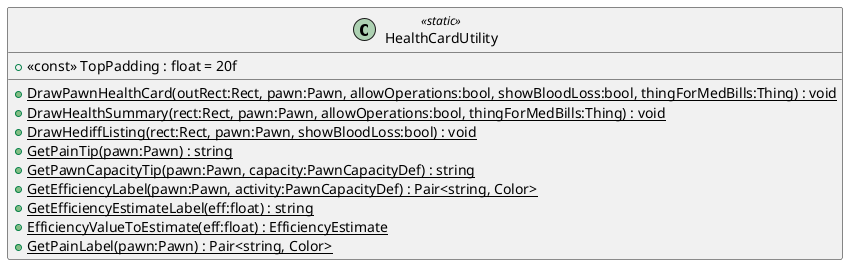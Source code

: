@startuml
class HealthCardUtility <<static>> {
    + <<const>> TopPadding : float = 20f
    + {static} DrawPawnHealthCard(outRect:Rect, pawn:Pawn, allowOperations:bool, showBloodLoss:bool, thingForMedBills:Thing) : void
    + {static} DrawHealthSummary(rect:Rect, pawn:Pawn, allowOperations:bool, thingForMedBills:Thing) : void
    + {static} DrawHediffListing(rect:Rect, pawn:Pawn, showBloodLoss:bool) : void
    + {static} GetPainTip(pawn:Pawn) : string
    + {static} GetPawnCapacityTip(pawn:Pawn, capacity:PawnCapacityDef) : string
    + {static} GetEfficiencyLabel(pawn:Pawn, activity:PawnCapacityDef) : Pair<string, Color>
    + {static} GetEfficiencyEstimateLabel(eff:float) : string
    + {static} EfficiencyValueToEstimate(eff:float) : EfficiencyEstimate
    + {static} GetPainLabel(pawn:Pawn) : Pair<string, Color>
}
@enduml
